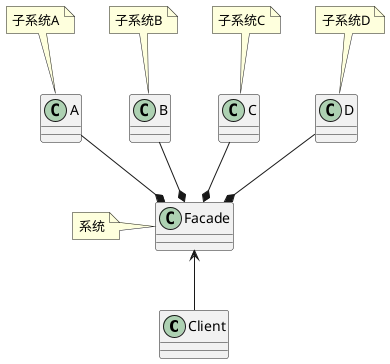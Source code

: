 @startuml
class Client{
}
class Facade{
}
note left:系统
class A{
}
note top:子系统A
class B{
}
note top:子系统B

class C{
}
note top:子系统C

class D{
}
note top:子系统D

A--*Facade
B--*Facade
C--*Facade
D--*Facade
Facade<--Client
@enduml